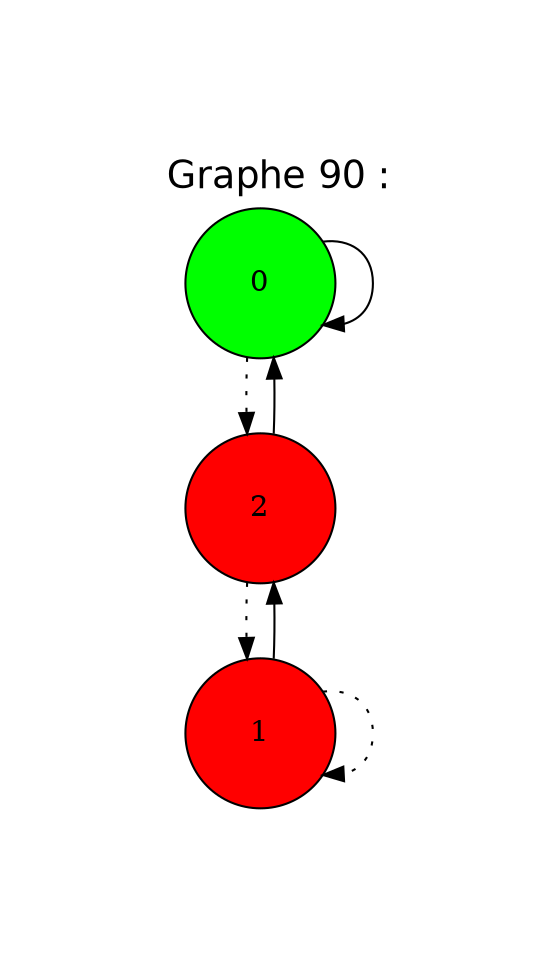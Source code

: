digraph graph90 {
center=true;
pad=1;
graph [label="Graphe 90 :\n", labelloc=t; labeljust=center, fontname=Helvetica, fontsize=18];
node [color=black, shape="ellipse", style="filled", width=1, height=1, fillcolor=green] 0;
node [color=black, shape="ellipse", style="filled", width=1, height=1, fillcolor=red] 1;
node [color=black, shape="ellipse", style="filled", width=1, height=1, fillcolor=red] 2;
0 -> 0;
1 -> 1[style=dotted];
0 -> 2[style=dotted];
1 -> 2;
2 -> 0;
2 -> 1[style=dotted];
}

digraph graph136 {
center=true;
pad=1;
graph [label="Graphe 136 :\n", labelloc=t; labeljust=center, fontname=Helvetica, fontsize=18];
node [color=black, shape="ellipse", style="filled", width=1, height=1, fillcolor=red] 0;
node [color=black, shape="ellipse", style="filled", width=1, height=1, fillcolor=green] 1;
node [color=black, shape="ellipse", style="filled", width=1, height=1, fillcolor=red] 2;
1 -> 1;
2 -> 2[style=dotted];
0 -> 1;
0 -> 2[style=dotted];
1 -> 0[style=dotted];
2 -> 0;
}

